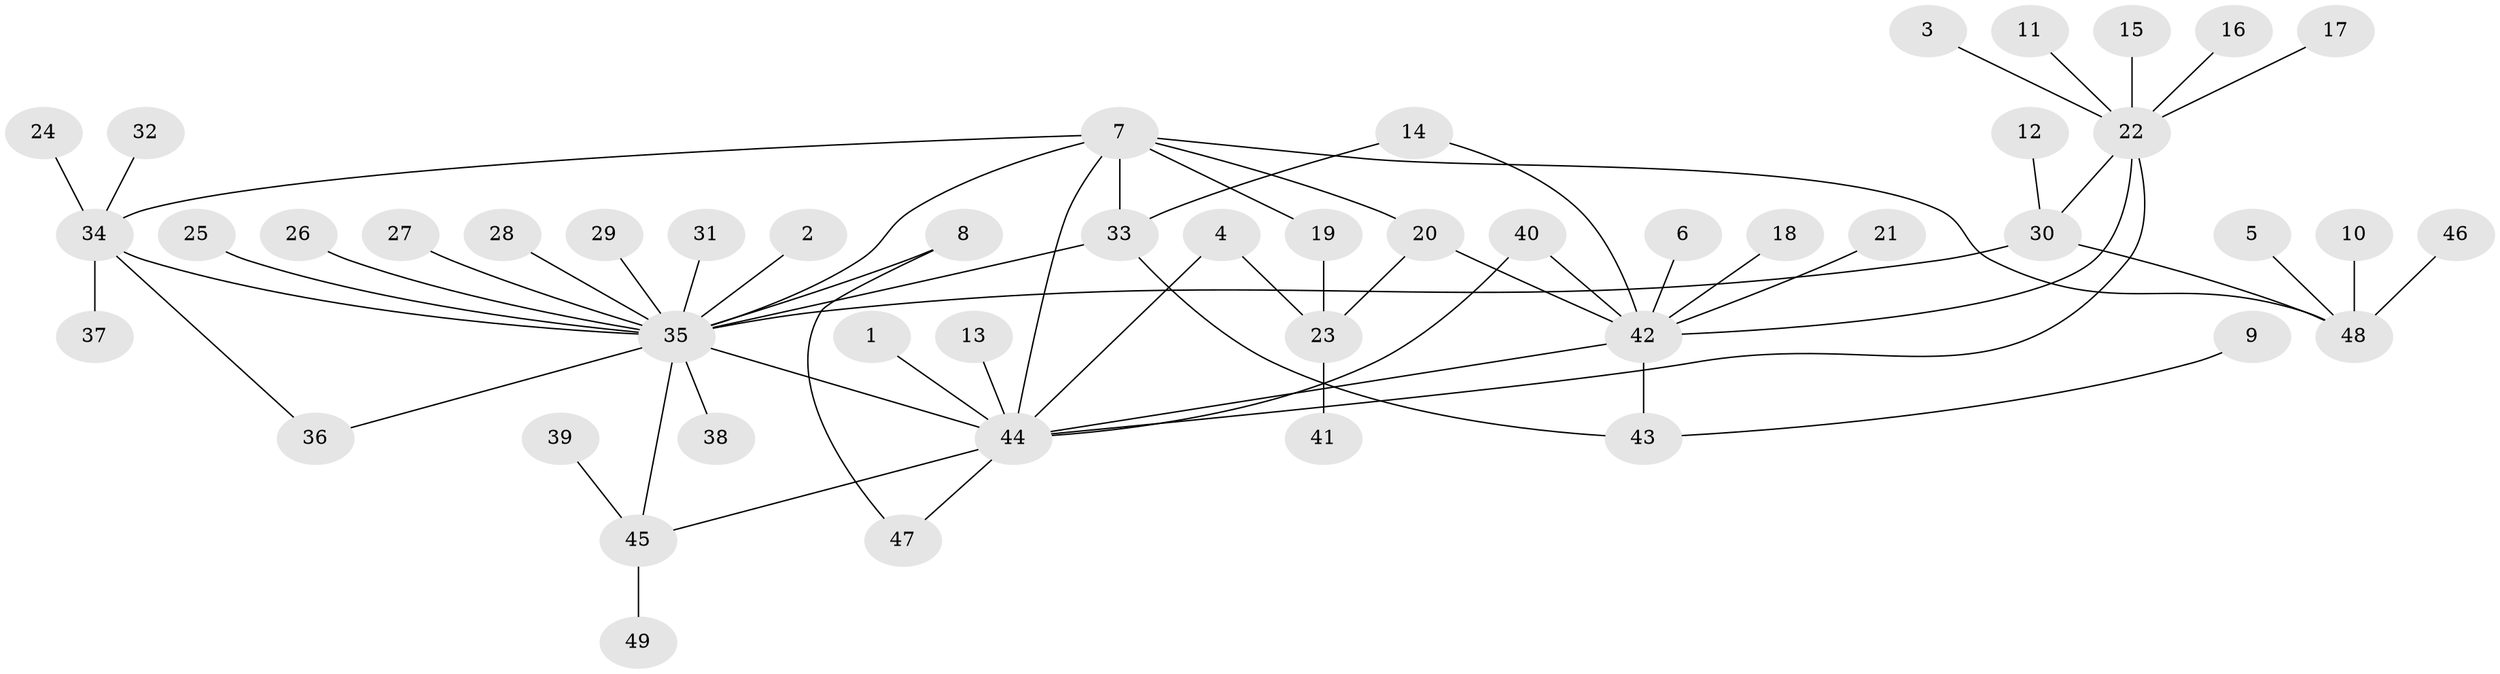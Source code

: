 // original degree distribution, {4: 0.05319148936170213, 19: 0.010638297872340425, 13: 0.010638297872340425, 8: 0.010638297872340425, 3: 0.0851063829787234, 12: 0.010638297872340425, 1: 0.5851063829787234, 9: 0.010638297872340425, 6: 0.02127659574468085, 2: 0.13829787234042554, 5: 0.06382978723404255}
// Generated by graph-tools (version 1.1) at 2025/49/03/09/25 03:49:56]
// undirected, 49 vertices, 63 edges
graph export_dot {
graph [start="1"]
  node [color=gray90,style=filled];
  1;
  2;
  3;
  4;
  5;
  6;
  7;
  8;
  9;
  10;
  11;
  12;
  13;
  14;
  15;
  16;
  17;
  18;
  19;
  20;
  21;
  22;
  23;
  24;
  25;
  26;
  27;
  28;
  29;
  30;
  31;
  32;
  33;
  34;
  35;
  36;
  37;
  38;
  39;
  40;
  41;
  42;
  43;
  44;
  45;
  46;
  47;
  48;
  49;
  1 -- 44 [weight=1.0];
  2 -- 35 [weight=1.0];
  3 -- 22 [weight=1.0];
  4 -- 23 [weight=1.0];
  4 -- 44 [weight=1.0];
  5 -- 48 [weight=1.0];
  6 -- 42 [weight=1.0];
  7 -- 19 [weight=1.0];
  7 -- 20 [weight=2.0];
  7 -- 33 [weight=1.0];
  7 -- 34 [weight=1.0];
  7 -- 35 [weight=2.0];
  7 -- 44 [weight=1.0];
  7 -- 48 [weight=1.0];
  8 -- 35 [weight=1.0];
  8 -- 47 [weight=1.0];
  9 -- 43 [weight=1.0];
  10 -- 48 [weight=1.0];
  11 -- 22 [weight=1.0];
  12 -- 30 [weight=1.0];
  13 -- 44 [weight=1.0];
  14 -- 33 [weight=1.0];
  14 -- 42 [weight=1.0];
  15 -- 22 [weight=1.0];
  16 -- 22 [weight=1.0];
  17 -- 22 [weight=1.0];
  18 -- 42 [weight=1.0];
  19 -- 23 [weight=1.0];
  20 -- 23 [weight=1.0];
  20 -- 42 [weight=1.0];
  21 -- 42 [weight=1.0];
  22 -- 30 [weight=1.0];
  22 -- 42 [weight=1.0];
  22 -- 44 [weight=1.0];
  23 -- 41 [weight=1.0];
  24 -- 34 [weight=1.0];
  25 -- 35 [weight=1.0];
  26 -- 35 [weight=1.0];
  27 -- 35 [weight=1.0];
  28 -- 35 [weight=1.0];
  29 -- 35 [weight=1.0];
  30 -- 35 [weight=1.0];
  30 -- 48 [weight=1.0];
  31 -- 35 [weight=1.0];
  32 -- 34 [weight=1.0];
  33 -- 35 [weight=1.0];
  33 -- 43 [weight=1.0];
  34 -- 35 [weight=2.0];
  34 -- 36 [weight=1.0];
  34 -- 37 [weight=1.0];
  35 -- 36 [weight=1.0];
  35 -- 38 [weight=1.0];
  35 -- 44 [weight=1.0];
  35 -- 45 [weight=1.0];
  39 -- 45 [weight=1.0];
  40 -- 42 [weight=1.0];
  40 -- 44 [weight=1.0];
  42 -- 43 [weight=1.0];
  42 -- 44 [weight=1.0];
  44 -- 45 [weight=1.0];
  44 -- 47 [weight=1.0];
  45 -- 49 [weight=1.0];
  46 -- 48 [weight=1.0];
}
